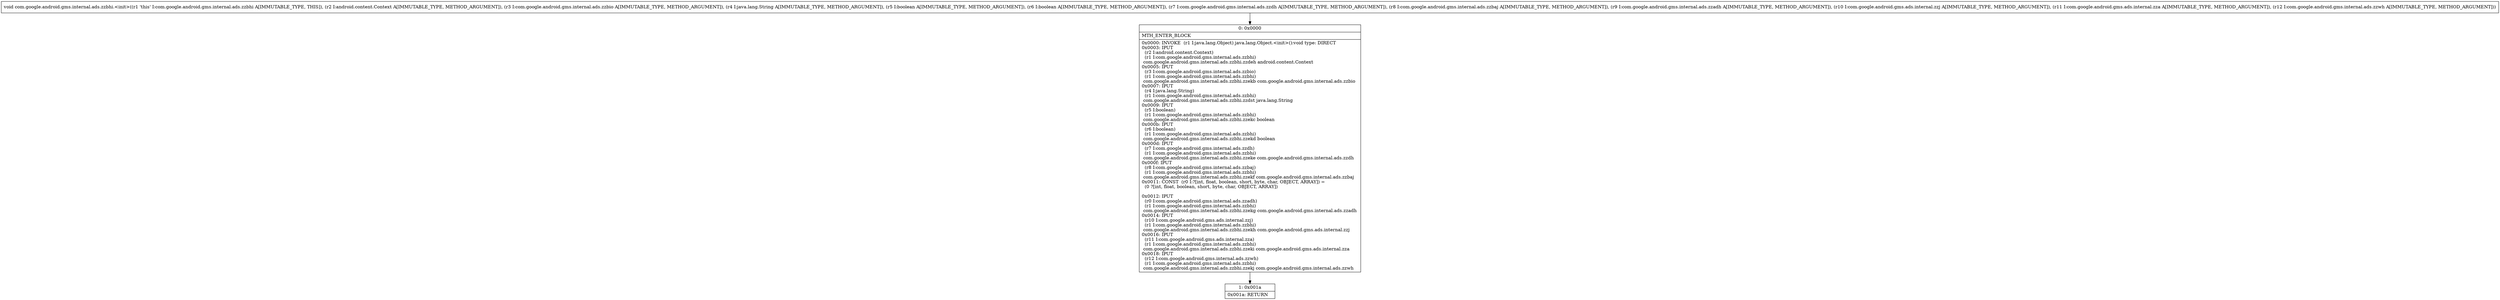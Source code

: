 digraph "CFG forcom.google.android.gms.internal.ads.zzbhi.\<init\>(Landroid\/content\/Context;Lcom\/google\/android\/gms\/internal\/ads\/zzbio;Ljava\/lang\/String;ZZLcom\/google\/android\/gms\/internal\/ads\/zzdh;Lcom\/google\/android\/gms\/internal\/ads\/zzbaj;Lcom\/google\/android\/gms\/internal\/ads\/zzadh;Lcom\/google\/android\/gms\/ads\/internal\/zzj;Lcom\/google\/android\/gms\/ads\/internal\/zza;Lcom\/google\/android\/gms\/internal\/ads\/zzwh;)V" {
Node_0 [shape=record,label="{0\:\ 0x0000|MTH_ENTER_BLOCK\l|0x0000: INVOKE  (r1 I:java.lang.Object) java.lang.Object.\<init\>():void type: DIRECT \l0x0003: IPUT  \l  (r2 I:android.content.Context)\l  (r1 I:com.google.android.gms.internal.ads.zzbhi)\l com.google.android.gms.internal.ads.zzbhi.zzdeh android.content.Context \l0x0005: IPUT  \l  (r3 I:com.google.android.gms.internal.ads.zzbio)\l  (r1 I:com.google.android.gms.internal.ads.zzbhi)\l com.google.android.gms.internal.ads.zzbhi.zzekb com.google.android.gms.internal.ads.zzbio \l0x0007: IPUT  \l  (r4 I:java.lang.String)\l  (r1 I:com.google.android.gms.internal.ads.zzbhi)\l com.google.android.gms.internal.ads.zzbhi.zzdst java.lang.String \l0x0009: IPUT  \l  (r5 I:boolean)\l  (r1 I:com.google.android.gms.internal.ads.zzbhi)\l com.google.android.gms.internal.ads.zzbhi.zzekc boolean \l0x000b: IPUT  \l  (r6 I:boolean)\l  (r1 I:com.google.android.gms.internal.ads.zzbhi)\l com.google.android.gms.internal.ads.zzbhi.zzekd boolean \l0x000d: IPUT  \l  (r7 I:com.google.android.gms.internal.ads.zzdh)\l  (r1 I:com.google.android.gms.internal.ads.zzbhi)\l com.google.android.gms.internal.ads.zzbhi.zzeke com.google.android.gms.internal.ads.zzdh \l0x000f: IPUT  \l  (r8 I:com.google.android.gms.internal.ads.zzbaj)\l  (r1 I:com.google.android.gms.internal.ads.zzbhi)\l com.google.android.gms.internal.ads.zzbhi.zzekf com.google.android.gms.internal.ads.zzbaj \l0x0011: CONST  (r0 I:?[int, float, boolean, short, byte, char, OBJECT, ARRAY]) = \l  (0 ?[int, float, boolean, short, byte, char, OBJECT, ARRAY])\l \l0x0012: IPUT  \l  (r0 I:com.google.android.gms.internal.ads.zzadh)\l  (r1 I:com.google.android.gms.internal.ads.zzbhi)\l com.google.android.gms.internal.ads.zzbhi.zzekg com.google.android.gms.internal.ads.zzadh \l0x0014: IPUT  \l  (r10 I:com.google.android.gms.ads.internal.zzj)\l  (r1 I:com.google.android.gms.internal.ads.zzbhi)\l com.google.android.gms.internal.ads.zzbhi.zzekh com.google.android.gms.ads.internal.zzj \l0x0016: IPUT  \l  (r11 I:com.google.android.gms.ads.internal.zza)\l  (r1 I:com.google.android.gms.internal.ads.zzbhi)\l com.google.android.gms.internal.ads.zzbhi.zzeki com.google.android.gms.ads.internal.zza \l0x0018: IPUT  \l  (r12 I:com.google.android.gms.internal.ads.zzwh)\l  (r1 I:com.google.android.gms.internal.ads.zzbhi)\l com.google.android.gms.internal.ads.zzbhi.zzekj com.google.android.gms.internal.ads.zzwh \l}"];
Node_1 [shape=record,label="{1\:\ 0x001a|0x001a: RETURN   \l}"];
MethodNode[shape=record,label="{void com.google.android.gms.internal.ads.zzbhi.\<init\>((r1 'this' I:com.google.android.gms.internal.ads.zzbhi A[IMMUTABLE_TYPE, THIS]), (r2 I:android.content.Context A[IMMUTABLE_TYPE, METHOD_ARGUMENT]), (r3 I:com.google.android.gms.internal.ads.zzbio A[IMMUTABLE_TYPE, METHOD_ARGUMENT]), (r4 I:java.lang.String A[IMMUTABLE_TYPE, METHOD_ARGUMENT]), (r5 I:boolean A[IMMUTABLE_TYPE, METHOD_ARGUMENT]), (r6 I:boolean A[IMMUTABLE_TYPE, METHOD_ARGUMENT]), (r7 I:com.google.android.gms.internal.ads.zzdh A[IMMUTABLE_TYPE, METHOD_ARGUMENT]), (r8 I:com.google.android.gms.internal.ads.zzbaj A[IMMUTABLE_TYPE, METHOD_ARGUMENT]), (r9 I:com.google.android.gms.internal.ads.zzadh A[IMMUTABLE_TYPE, METHOD_ARGUMENT]), (r10 I:com.google.android.gms.ads.internal.zzj A[IMMUTABLE_TYPE, METHOD_ARGUMENT]), (r11 I:com.google.android.gms.ads.internal.zza A[IMMUTABLE_TYPE, METHOD_ARGUMENT]), (r12 I:com.google.android.gms.internal.ads.zzwh A[IMMUTABLE_TYPE, METHOD_ARGUMENT])) }"];
MethodNode -> Node_0;
Node_0 -> Node_1;
}

